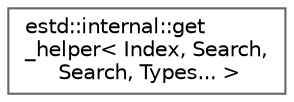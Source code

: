 digraph "Graphical Class Hierarchy"
{
 // LATEX_PDF_SIZE
  bgcolor="transparent";
  edge [fontname=Helvetica,fontsize=10,labelfontname=Helvetica,labelfontsize=10];
  node [fontname=Helvetica,fontsize=10,shape=box,height=0.2,width=0.4];
  rankdir="LR";
  Node0 [id="Node000000",label="estd::internal::get\l_helper\< Index, Search,\l Search, Types... \>",height=0.2,width=0.4,color="grey40", fillcolor="white", style="filled",URL="$d2/d1b/structestd_1_1internal_1_1get__helper_3_01Index_00_01Search_00_01Search_00_01Types_8_8_8_01_4.html",tooltip=" "];
}
